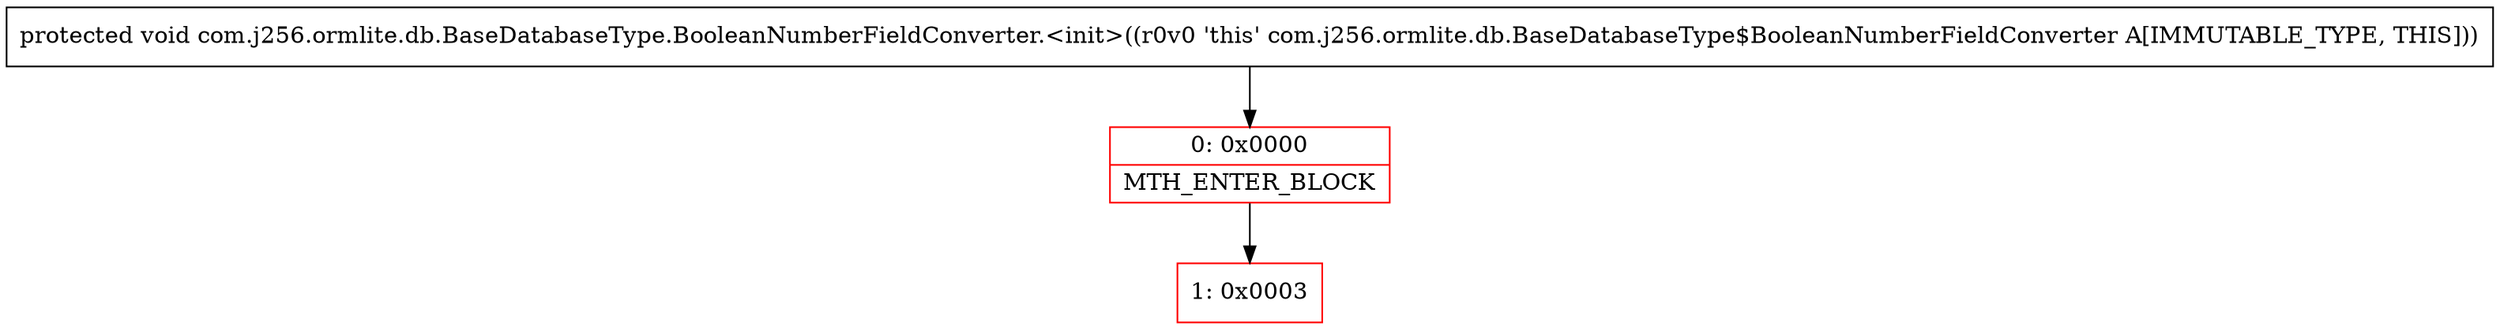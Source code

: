 digraph "CFG forcom.j256.ormlite.db.BaseDatabaseType.BooleanNumberFieldConverter.\<init\>()V" {
subgraph cluster_Region_1191633913 {
label = "R(0)";
node [shape=record,color=blue];
}
Node_0 [shape=record,color=red,label="{0\:\ 0x0000|MTH_ENTER_BLOCK\l}"];
Node_1 [shape=record,color=red,label="{1\:\ 0x0003}"];
MethodNode[shape=record,label="{protected void com.j256.ormlite.db.BaseDatabaseType.BooleanNumberFieldConverter.\<init\>((r0v0 'this' com.j256.ormlite.db.BaseDatabaseType$BooleanNumberFieldConverter A[IMMUTABLE_TYPE, THIS])) }"];
MethodNode -> Node_0;
Node_0 -> Node_1;
}

